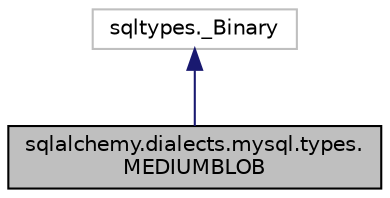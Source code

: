 digraph "sqlalchemy.dialects.mysql.types.MEDIUMBLOB"
{
 // LATEX_PDF_SIZE
  edge [fontname="Helvetica",fontsize="10",labelfontname="Helvetica",labelfontsize="10"];
  node [fontname="Helvetica",fontsize="10",shape=record];
  Node1 [label="sqlalchemy.dialects.mysql.types.\lMEDIUMBLOB",height=0.2,width=0.4,color="black", fillcolor="grey75", style="filled", fontcolor="black",tooltip=" "];
  Node2 -> Node1 [dir="back",color="midnightblue",fontsize="10",style="solid",fontname="Helvetica"];
  Node2 [label="sqltypes._Binary",height=0.2,width=0.4,color="grey75", fillcolor="white", style="filled",tooltip=" "];
}
